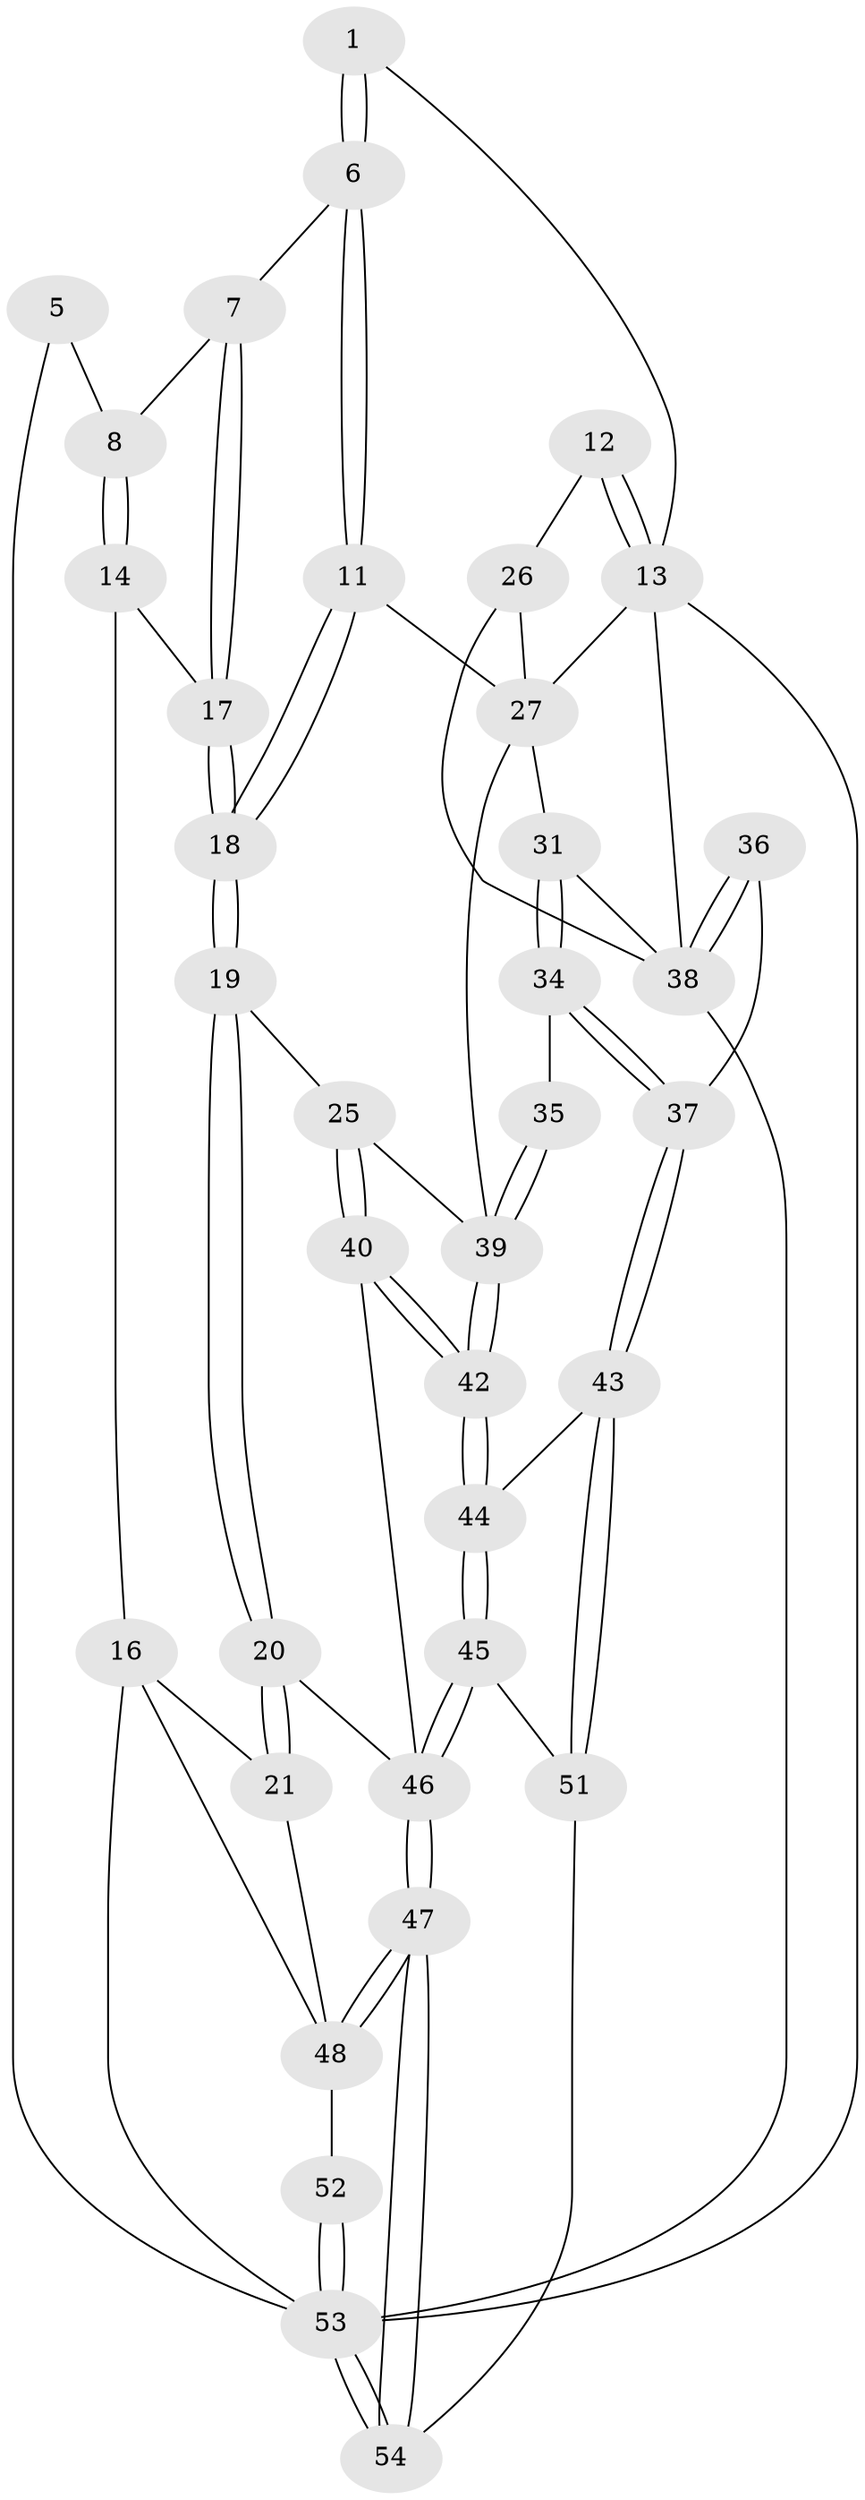 // original degree distribution, {3: 0.037037037037037035, 4: 0.25925925925925924, 6: 0.2222222222222222, 5: 0.48148148148148145}
// Generated by graph-tools (version 1.1) at 2025/07/03/04/25 22:07:06]
// undirected, 37 vertices, 86 edges
graph export_dot {
graph [start="1"]
  node [color=gray90,style=filled];
  1 [pos="+0.46899955160209256+0"];
  5 [pos="+0.08765299177380463+0"];
  6 [pos="+0.4675233889659978+0.04400229503205284"];
  7 [pos="+0.3326571684797611+0.15830981140983824"];
  8 [pos="+0.1428648112442074+0.10586368577157551"];
  11 [pos="+0.547475236491142+0.26707621273017373"];
  12 [pos="+1+0.25774751454094735"];
  13 [pos="+1+0.25782371468356186",super="+3+9"];
  14 [pos="+0.13517702841041448+0.2591870893400825"];
  16 [pos="+0+0.2922442406314861",super="+15"];
  17 [pos="+0.2956726537139616+0.21297980375187855"];
  18 [pos="+0.4100464988841033+0.37755012147295525"];
  19 [pos="+0.3848796915369087+0.4138564776406997"];
  20 [pos="+0.2612606563457097+0.5220784213439689"];
  21 [pos="+0.2563459338153335+0.5228758329191192"];
  25 [pos="+0.5808982809249912+0.5232416902959047"];
  26 [pos="+0.9099172786261841+0.35528383543183595"];
  27 [pos="+0.7675306216507833+0.380126412884137",super="+22"];
  31 [pos="+0.8788086643886481+0.5475487074972519"];
  34 [pos="+0.8177027457381609+0.6214898978253586"];
  35 [pos="+0.7521346941015832+0.574058754321174"];
  36 [pos="+0.9919420875970554+0.7568562919055914"];
  37 [pos="+0.9304785725181236+0.771540648105353"];
  38 [pos="+1+0.7599845520004073",super="+28+30"];
  39 [pos="+0.6803172424825266+0.6415282301310075",super="+24+23"];
  40 [pos="+0.5278195794362456+0.6173597478134185"];
  42 [pos="+0.6126409919811722+0.7443943084384039"];
  43 [pos="+0.8781558191711129+0.8137624597571497"];
  44 [pos="+0.614061355034512+0.7760769568874061"];
  45 [pos="+0.5080490266830469+0.8980230401360917"];
  46 [pos="+0.5063612327145357+0.8994371319818073",super="+41"];
  47 [pos="+0.4117614148918261+1"];
  48 [pos="+0.289034532685379+0.9040132983241297",super="+32+33"];
  51 [pos="+0.8445767965354778+0.9691605109478355"];
  52 [pos="+0+0.8253832324103647"];
  53 [pos="+0+1",super="+4+49"];
  54 [pos="+0.40980945621146825+1",super="+50"];
  1 -- 6;
  1 -- 6;
  1 -- 13;
  5 -- 8;
  5 -- 53;
  6 -- 7;
  6 -- 11;
  6 -- 11;
  7 -- 8;
  7 -- 17;
  7 -- 17;
  8 -- 14;
  8 -- 14;
  11 -- 18;
  11 -- 18;
  11 -- 27;
  12 -- 13 [weight=2];
  12 -- 13;
  12 -- 26;
  13 -- 53 [weight=2];
  13 -- 27;
  13 -- 38;
  14 -- 17;
  14 -- 16;
  16 -- 53;
  16 -- 21;
  16 -- 48;
  17 -- 18;
  17 -- 18;
  18 -- 19;
  18 -- 19;
  19 -- 20;
  19 -- 20;
  19 -- 25;
  20 -- 21;
  20 -- 21;
  20 -- 46;
  21 -- 48;
  25 -- 40;
  25 -- 40;
  25 -- 39;
  26 -- 27;
  26 -- 38;
  27 -- 31;
  27 -- 39;
  31 -- 34;
  31 -- 34;
  31 -- 38;
  34 -- 35;
  34 -- 37;
  34 -- 37;
  35 -- 39 [weight=2];
  35 -- 39;
  36 -- 37;
  36 -- 38 [weight=2];
  36 -- 38;
  37 -- 43;
  37 -- 43;
  38 -- 53;
  39 -- 42;
  39 -- 42;
  40 -- 42;
  40 -- 42;
  40 -- 46;
  42 -- 44;
  42 -- 44;
  43 -- 44;
  43 -- 51;
  43 -- 51;
  44 -- 45;
  44 -- 45;
  45 -- 46;
  45 -- 46;
  45 -- 51;
  46 -- 47;
  46 -- 47;
  47 -- 48;
  47 -- 48;
  47 -- 54;
  47 -- 54;
  48 -- 52 [weight=2];
  51 -- 54;
  52 -- 53;
  52 -- 53;
  53 -- 54 [weight=2];
  53 -- 54;
}
